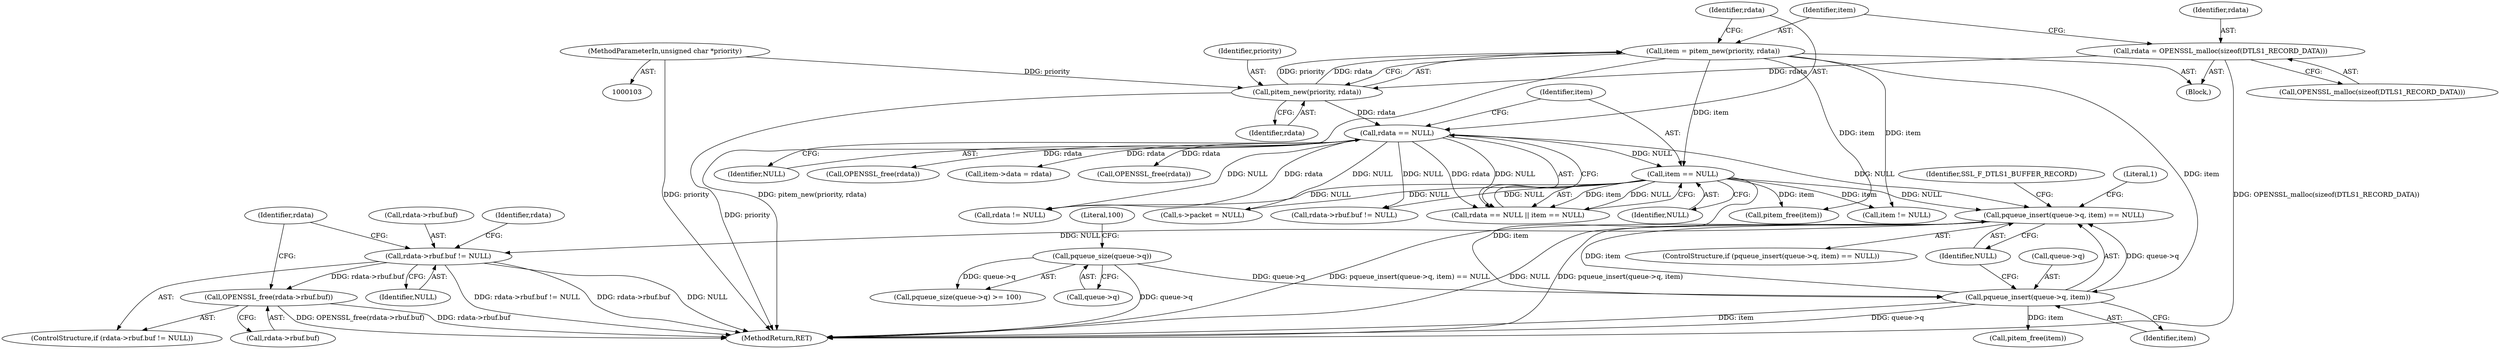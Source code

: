 digraph "0_openssl_103b171d8fc282ef435f8de9afbf7782e312961f@API" {
"1000308" [label="(Call,OPENSSL_free(rdata->rbuf.buf))"];
"1000301" [label="(Call,rdata->rbuf.buf != NULL)"];
"1000289" [label="(Call,pqueue_insert(queue->q, item) == NULL)"];
"1000290" [label="(Call,pqueue_insert(queue->q, item))"];
"1000112" [label="(Call,pqueue_size(queue->q))"];
"1000124" [label="(Call,item = pitem_new(priority, rdata))"];
"1000126" [label="(Call,pitem_new(priority, rdata))"];
"1000106" [label="(MethodParameterIn,unsigned char *priority)"];
"1000119" [label="(Call,rdata = OPENSSL_malloc(sizeof(DTLS1_RECORD_DATA)))"];
"1000134" [label="(Call,item == NULL)"];
"1000131" [label="(Call,rdata == NULL)"];
"1000116" [label="(Literal,100)"];
"1000307" [label="(Identifier,NULL)"];
"1000130" [label="(Call,rdata == NULL || item == NULL)"];
"1000268" [label="(Call,rdata->rbuf.buf != NULL)"];
"1000111" [label="(Call,pqueue_size(queue->q) >= 100)"];
"1000283" [label="(Call,pitem_free(item))"];
"1000125" [label="(Identifier,item)"];
"1000308" [label="(Call,OPENSSL_free(rdata->rbuf.buf))"];
"1000106" [label="(MethodParameterIn,unsigned char *priority)"];
"1000302" [label="(Call,rdata->rbuf.buf)"];
"1000145" [label="(Call,item != NULL)"];
"1000291" [label="(Call,queue->q)"];
"1000315" [label="(Identifier,rdata)"];
"1000288" [label="(ControlStructure,if (pqueue_insert(queue->q, item) == NULL))"];
"1000136" [label="(Identifier,NULL)"];
"1000298" [label="(Identifier,SSL_F_DTLS1_BUFFER_RECORD)"];
"1000120" [label="(Identifier,rdata)"];
"1000295" [label="(Identifier,NULL)"];
"1000127" [label="(Identifier,priority)"];
"1000119" [label="(Call,rdata = OPENSSL_malloc(sizeof(DTLS1_RECORD_DATA)))"];
"1000311" [label="(Identifier,rdata)"];
"1000124" [label="(Call,item = pitem_new(priority, rdata))"];
"1000113" [label="(Call,queue->q)"];
"1000133" [label="(Identifier,NULL)"];
"1000135" [label="(Identifier,item)"];
"1000323" [label="(MethodReturn,RET)"];
"1000300" [label="(ControlStructure,if (rdata->rbuf.buf != NULL))"];
"1000322" [label="(Literal,1)"];
"1000301" [label="(Call,rdata->rbuf.buf != NULL)"];
"1000131" [label="(Call,rdata == NULL)"];
"1000281" [label="(Call,OPENSSL_free(rdata))"];
"1000112" [label="(Call,pqueue_size(queue->q))"];
"1000128" [label="(Identifier,rdata)"];
"1000294" [label="(Identifier,item)"];
"1000195" [label="(Call,item->data = rdata)"];
"1000289" [label="(Call,pqueue_insert(queue->q, item) == NULL)"];
"1000107" [label="(Block,)"];
"1000134" [label="(Call,item == NULL)"];
"1000316" [label="(Call,pitem_free(item))"];
"1000139" [label="(Call,rdata != NULL)"];
"1000126" [label="(Call,pitem_new(priority, rdata))"];
"1000309" [label="(Call,rdata->rbuf.buf)"];
"1000132" [label="(Identifier,rdata)"];
"1000314" [label="(Call,OPENSSL_free(rdata))"];
"1000229" [label="(Call,s->packet = NULL)"];
"1000121" [label="(Call,OPENSSL_malloc(sizeof(DTLS1_RECORD_DATA)))"];
"1000290" [label="(Call,pqueue_insert(queue->q, item))"];
"1000308" -> "1000300"  [label="AST: "];
"1000308" -> "1000309"  [label="CFG: "];
"1000309" -> "1000308"  [label="AST: "];
"1000315" -> "1000308"  [label="CFG: "];
"1000308" -> "1000323"  [label="DDG: rdata->rbuf.buf"];
"1000308" -> "1000323"  [label="DDG: OPENSSL_free(rdata->rbuf.buf)"];
"1000301" -> "1000308"  [label="DDG: rdata->rbuf.buf"];
"1000301" -> "1000300"  [label="AST: "];
"1000301" -> "1000307"  [label="CFG: "];
"1000302" -> "1000301"  [label="AST: "];
"1000307" -> "1000301"  [label="AST: "];
"1000311" -> "1000301"  [label="CFG: "];
"1000315" -> "1000301"  [label="CFG: "];
"1000301" -> "1000323"  [label="DDG: rdata->rbuf.buf != NULL"];
"1000301" -> "1000323"  [label="DDG: rdata->rbuf.buf"];
"1000301" -> "1000323"  [label="DDG: NULL"];
"1000289" -> "1000301"  [label="DDG: NULL"];
"1000289" -> "1000288"  [label="AST: "];
"1000289" -> "1000295"  [label="CFG: "];
"1000290" -> "1000289"  [label="AST: "];
"1000295" -> "1000289"  [label="AST: "];
"1000298" -> "1000289"  [label="CFG: "];
"1000322" -> "1000289"  [label="CFG: "];
"1000289" -> "1000323"  [label="DDG: pqueue_insert(queue->q, item)"];
"1000289" -> "1000323"  [label="DDG: pqueue_insert(queue->q, item) == NULL"];
"1000289" -> "1000323"  [label="DDG: NULL"];
"1000290" -> "1000289"  [label="DDG: queue->q"];
"1000290" -> "1000289"  [label="DDG: item"];
"1000131" -> "1000289"  [label="DDG: NULL"];
"1000134" -> "1000289"  [label="DDG: NULL"];
"1000290" -> "1000294"  [label="CFG: "];
"1000291" -> "1000290"  [label="AST: "];
"1000294" -> "1000290"  [label="AST: "];
"1000295" -> "1000290"  [label="CFG: "];
"1000290" -> "1000323"  [label="DDG: queue->q"];
"1000290" -> "1000323"  [label="DDG: item"];
"1000112" -> "1000290"  [label="DDG: queue->q"];
"1000124" -> "1000290"  [label="DDG: item"];
"1000134" -> "1000290"  [label="DDG: item"];
"1000290" -> "1000316"  [label="DDG: item"];
"1000112" -> "1000111"  [label="AST: "];
"1000112" -> "1000113"  [label="CFG: "];
"1000113" -> "1000112"  [label="AST: "];
"1000116" -> "1000112"  [label="CFG: "];
"1000112" -> "1000323"  [label="DDG: queue->q"];
"1000112" -> "1000111"  [label="DDG: queue->q"];
"1000124" -> "1000107"  [label="AST: "];
"1000124" -> "1000126"  [label="CFG: "];
"1000125" -> "1000124"  [label="AST: "];
"1000126" -> "1000124"  [label="AST: "];
"1000132" -> "1000124"  [label="CFG: "];
"1000124" -> "1000323"  [label="DDG: pitem_new(priority, rdata)"];
"1000126" -> "1000124"  [label="DDG: priority"];
"1000126" -> "1000124"  [label="DDG: rdata"];
"1000124" -> "1000134"  [label="DDG: item"];
"1000124" -> "1000145"  [label="DDG: item"];
"1000124" -> "1000283"  [label="DDG: item"];
"1000126" -> "1000128"  [label="CFG: "];
"1000127" -> "1000126"  [label="AST: "];
"1000128" -> "1000126"  [label="AST: "];
"1000126" -> "1000323"  [label="DDG: priority"];
"1000106" -> "1000126"  [label="DDG: priority"];
"1000119" -> "1000126"  [label="DDG: rdata"];
"1000126" -> "1000131"  [label="DDG: rdata"];
"1000106" -> "1000103"  [label="AST: "];
"1000106" -> "1000323"  [label="DDG: priority"];
"1000119" -> "1000107"  [label="AST: "];
"1000119" -> "1000121"  [label="CFG: "];
"1000120" -> "1000119"  [label="AST: "];
"1000121" -> "1000119"  [label="AST: "];
"1000125" -> "1000119"  [label="CFG: "];
"1000119" -> "1000323"  [label="DDG: OPENSSL_malloc(sizeof(DTLS1_RECORD_DATA))"];
"1000134" -> "1000130"  [label="AST: "];
"1000134" -> "1000136"  [label="CFG: "];
"1000135" -> "1000134"  [label="AST: "];
"1000136" -> "1000134"  [label="AST: "];
"1000130" -> "1000134"  [label="CFG: "];
"1000134" -> "1000130"  [label="DDG: item"];
"1000134" -> "1000130"  [label="DDG: NULL"];
"1000131" -> "1000134"  [label="DDG: NULL"];
"1000134" -> "1000139"  [label="DDG: NULL"];
"1000134" -> "1000145"  [label="DDG: item"];
"1000134" -> "1000229"  [label="DDG: NULL"];
"1000134" -> "1000268"  [label="DDG: NULL"];
"1000134" -> "1000283"  [label="DDG: item"];
"1000131" -> "1000130"  [label="AST: "];
"1000131" -> "1000133"  [label="CFG: "];
"1000132" -> "1000131"  [label="AST: "];
"1000133" -> "1000131"  [label="AST: "];
"1000135" -> "1000131"  [label="CFG: "];
"1000130" -> "1000131"  [label="CFG: "];
"1000131" -> "1000130"  [label="DDG: rdata"];
"1000131" -> "1000130"  [label="DDG: NULL"];
"1000131" -> "1000139"  [label="DDG: rdata"];
"1000131" -> "1000139"  [label="DDG: NULL"];
"1000131" -> "1000195"  [label="DDG: rdata"];
"1000131" -> "1000229"  [label="DDG: NULL"];
"1000131" -> "1000268"  [label="DDG: NULL"];
"1000131" -> "1000281"  [label="DDG: rdata"];
"1000131" -> "1000314"  [label="DDG: rdata"];
}
